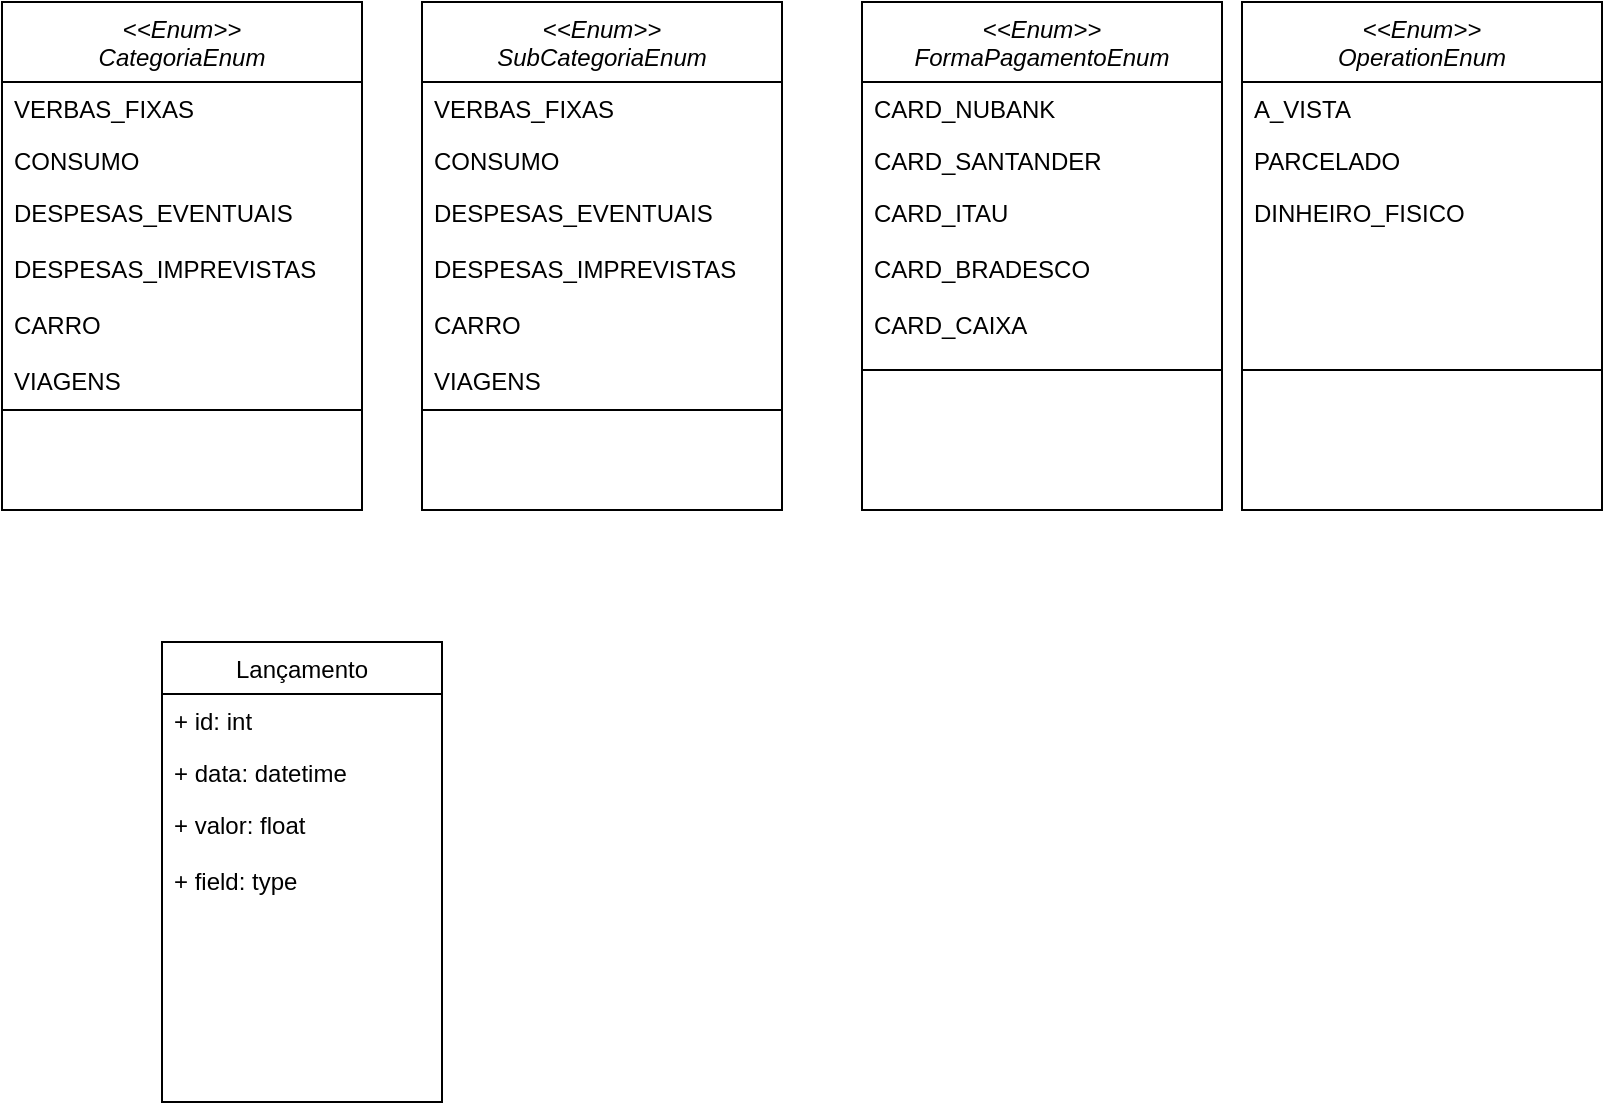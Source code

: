 <mxfile version="20.4.0" type="github">
  <diagram id="C5RBs43oDa-KdzZeNtuy" name="Page-1">
    <mxGraphModel dx="1422" dy="762" grid="1" gridSize="10" guides="1" tooltips="1" connect="1" arrows="1" fold="1" page="1" pageScale="1" pageWidth="827" pageHeight="1169" math="0" shadow="0">
      <root>
        <mxCell id="WIyWlLk6GJQsqaUBKTNV-0" />
        <mxCell id="WIyWlLk6GJQsqaUBKTNV-1" parent="WIyWlLk6GJQsqaUBKTNV-0" />
        <mxCell id="zkfFHV4jXpPFQw0GAbJ--0" value="&lt;&lt;Enum&gt;&gt;&#xa;CategoriaEnum" style="swimlane;fontStyle=2;align=center;verticalAlign=top;childLayout=stackLayout;horizontal=1;startSize=40;horizontalStack=0;resizeParent=1;resizeLast=0;collapsible=1;marginBottom=0;rounded=0;shadow=0;strokeWidth=1;" parent="WIyWlLk6GJQsqaUBKTNV-1" vertex="1">
          <mxGeometry x="10" y="30" width="180" height="254" as="geometry">
            <mxRectangle x="230" y="140" width="160" height="26" as="alternateBounds" />
          </mxGeometry>
        </mxCell>
        <mxCell id="zkfFHV4jXpPFQw0GAbJ--1" value="VERBAS_FIXAS" style="text;align=left;verticalAlign=top;spacingLeft=4;spacingRight=4;overflow=hidden;rotatable=0;points=[[0,0.5],[1,0.5]];portConstraint=eastwest;" parent="zkfFHV4jXpPFQw0GAbJ--0" vertex="1">
          <mxGeometry y="40" width="180" height="26" as="geometry" />
        </mxCell>
        <mxCell id="zkfFHV4jXpPFQw0GAbJ--2" value="CONSUMO&#xa;" style="text;align=left;verticalAlign=top;spacingLeft=4;spacingRight=4;overflow=hidden;rotatable=0;points=[[0,0.5],[1,0.5]];portConstraint=eastwest;rounded=0;shadow=0;html=0;" parent="zkfFHV4jXpPFQw0GAbJ--0" vertex="1">
          <mxGeometry y="66" width="180" height="26" as="geometry" />
        </mxCell>
        <mxCell id="zkfFHV4jXpPFQw0GAbJ--3" value="DESPESAS_EVENTUAIS&#xa;&#xa;DESPESAS_IMPREVISTAS&#xa;&#xa;CARRO&#xa;&#xa;VIAGENS&#xa;&#xa;&#xa;" style="text;align=left;verticalAlign=top;spacingLeft=4;spacingRight=4;overflow=hidden;rotatable=0;points=[[0,0.5],[1,0.5]];portConstraint=eastwest;rounded=0;shadow=0;html=0;" parent="zkfFHV4jXpPFQw0GAbJ--0" vertex="1">
          <mxGeometry y="92" width="180" height="108" as="geometry" />
        </mxCell>
        <mxCell id="zkfFHV4jXpPFQw0GAbJ--4" value="" style="line;html=1;strokeWidth=1;align=left;verticalAlign=middle;spacingTop=-1;spacingLeft=3;spacingRight=3;rotatable=0;labelPosition=right;points=[];portConstraint=eastwest;" parent="zkfFHV4jXpPFQw0GAbJ--0" vertex="1">
          <mxGeometry y="200" width="180" height="8" as="geometry" />
        </mxCell>
        <mxCell id="DV2D9rLlbln76l0Ard0a-1" value="&lt;&lt;Enum&gt;&gt;&#xa;FormaPagamentoEnum" style="swimlane;fontStyle=2;align=center;verticalAlign=top;childLayout=stackLayout;horizontal=1;startSize=40;horizontalStack=0;resizeParent=1;resizeLast=0;collapsible=1;marginBottom=0;rounded=0;shadow=0;strokeWidth=1;" parent="WIyWlLk6GJQsqaUBKTNV-1" vertex="1">
          <mxGeometry x="440" y="30" width="180" height="254" as="geometry">
            <mxRectangle x="230" y="140" width="160" height="26" as="alternateBounds" />
          </mxGeometry>
        </mxCell>
        <mxCell id="DV2D9rLlbln76l0Ard0a-2" value="CARD_NUBANK" style="text;align=left;verticalAlign=top;spacingLeft=4;spacingRight=4;overflow=hidden;rotatable=0;points=[[0,0.5],[1,0.5]];portConstraint=eastwest;" parent="DV2D9rLlbln76l0Ard0a-1" vertex="1">
          <mxGeometry y="40" width="180" height="26" as="geometry" />
        </mxCell>
        <mxCell id="DV2D9rLlbln76l0Ard0a-3" value="CARD_SANTANDER" style="text;align=left;verticalAlign=top;spacingLeft=4;spacingRight=4;overflow=hidden;rotatable=0;points=[[0,0.5],[1,0.5]];portConstraint=eastwest;rounded=0;shadow=0;html=0;" parent="DV2D9rLlbln76l0Ard0a-1" vertex="1">
          <mxGeometry y="66" width="180" height="26" as="geometry" />
        </mxCell>
        <mxCell id="DV2D9rLlbln76l0Ard0a-4" value="CARD_ITAU&#xa;&#xa;CARD_BRADESCO&#xa;&#xa;CARD_CAIXA&#xa;&#xa;&#xa;&#xa;" style="text;align=left;verticalAlign=top;spacingLeft=4;spacingRight=4;overflow=hidden;rotatable=0;points=[[0,0.5],[1,0.5]];portConstraint=eastwest;rounded=0;shadow=0;html=0;" parent="DV2D9rLlbln76l0Ard0a-1" vertex="1">
          <mxGeometry y="92" width="180" height="88" as="geometry" />
        </mxCell>
        <mxCell id="DV2D9rLlbln76l0Ard0a-5" value="" style="line;html=1;strokeWidth=1;align=left;verticalAlign=middle;spacingTop=-1;spacingLeft=3;spacingRight=3;rotatable=0;labelPosition=right;points=[];portConstraint=eastwest;" parent="DV2D9rLlbln76l0Ard0a-1" vertex="1">
          <mxGeometry y="180" width="180" height="8" as="geometry" />
        </mxCell>
        <mxCell id="raANd3pdQRlnwk76_otp-0" value="&lt;&lt;Enum&gt;&gt;&#xa;OperationEnum" style="swimlane;fontStyle=2;align=center;verticalAlign=top;childLayout=stackLayout;horizontal=1;startSize=40;horizontalStack=0;resizeParent=1;resizeLast=0;collapsible=1;marginBottom=0;rounded=0;shadow=0;strokeWidth=1;" parent="WIyWlLk6GJQsqaUBKTNV-1" vertex="1">
          <mxGeometry x="630" y="30" width="180" height="254" as="geometry">
            <mxRectangle x="230" y="140" width="160" height="26" as="alternateBounds" />
          </mxGeometry>
        </mxCell>
        <mxCell id="raANd3pdQRlnwk76_otp-1" value="A_VISTA" style="text;align=left;verticalAlign=top;spacingLeft=4;spacingRight=4;overflow=hidden;rotatable=0;points=[[0,0.5],[1,0.5]];portConstraint=eastwest;" parent="raANd3pdQRlnwk76_otp-0" vertex="1">
          <mxGeometry y="40" width="180" height="26" as="geometry" />
        </mxCell>
        <mxCell id="raANd3pdQRlnwk76_otp-2" value="PARCELADO" style="text;align=left;verticalAlign=top;spacingLeft=4;spacingRight=4;overflow=hidden;rotatable=0;points=[[0,0.5],[1,0.5]];portConstraint=eastwest;rounded=0;shadow=0;html=0;" parent="raANd3pdQRlnwk76_otp-0" vertex="1">
          <mxGeometry y="66" width="180" height="26" as="geometry" />
        </mxCell>
        <mxCell id="raANd3pdQRlnwk76_otp-3" value="DINHEIRO_FISICO&#xa;&#xa;&#xa;&#xa;&#xa;" style="text;align=left;verticalAlign=top;spacingLeft=4;spacingRight=4;overflow=hidden;rotatable=0;points=[[0,0.5],[1,0.5]];portConstraint=eastwest;rounded=0;shadow=0;html=0;" parent="raANd3pdQRlnwk76_otp-0" vertex="1">
          <mxGeometry y="92" width="180" height="88" as="geometry" />
        </mxCell>
        <mxCell id="raANd3pdQRlnwk76_otp-4" value="" style="line;html=1;strokeWidth=1;align=left;verticalAlign=middle;spacingTop=-1;spacingLeft=3;spacingRight=3;rotatable=0;labelPosition=right;points=[];portConstraint=eastwest;" parent="raANd3pdQRlnwk76_otp-0" vertex="1">
          <mxGeometry y="180" width="180" height="8" as="geometry" />
        </mxCell>
        <mxCell id="8KJ1HlEWkzSJFPAVnrno-0" value="Lançamento" style="swimlane;fontStyle=0;childLayout=stackLayout;horizontal=1;startSize=26;fillColor=none;horizontalStack=0;resizeParent=1;resizeParentMax=0;resizeLast=0;collapsible=1;marginBottom=0;" vertex="1" parent="WIyWlLk6GJQsqaUBKTNV-1">
          <mxGeometry x="90" y="350" width="140" height="230" as="geometry" />
        </mxCell>
        <mxCell id="8KJ1HlEWkzSJFPAVnrno-1" value="+ id: int" style="text;strokeColor=none;fillColor=none;align=left;verticalAlign=top;spacingLeft=4;spacingRight=4;overflow=hidden;rotatable=0;points=[[0,0.5],[1,0.5]];portConstraint=eastwest;" vertex="1" parent="8KJ1HlEWkzSJFPAVnrno-0">
          <mxGeometry y="26" width="140" height="26" as="geometry" />
        </mxCell>
        <mxCell id="8KJ1HlEWkzSJFPAVnrno-2" value="+ data: datetime" style="text;strokeColor=none;fillColor=none;align=left;verticalAlign=top;spacingLeft=4;spacingRight=4;overflow=hidden;rotatable=0;points=[[0,0.5],[1,0.5]];portConstraint=eastwest;" vertex="1" parent="8KJ1HlEWkzSJFPAVnrno-0">
          <mxGeometry y="52" width="140" height="26" as="geometry" />
        </mxCell>
        <mxCell id="8KJ1HlEWkzSJFPAVnrno-3" value="+ valor: float&#xa;&#xa;+ field: type" style="text;strokeColor=none;fillColor=none;align=left;verticalAlign=top;spacingLeft=4;spacingRight=4;overflow=hidden;rotatable=0;points=[[0,0.5],[1,0.5]];portConstraint=eastwest;" vertex="1" parent="8KJ1HlEWkzSJFPAVnrno-0">
          <mxGeometry y="78" width="140" height="152" as="geometry" />
        </mxCell>
        <mxCell id="8KJ1HlEWkzSJFPAVnrno-4" value="&lt;&lt;Enum&gt;&gt;&#xa;SubCategoriaEnum" style="swimlane;fontStyle=2;align=center;verticalAlign=top;childLayout=stackLayout;horizontal=1;startSize=40;horizontalStack=0;resizeParent=1;resizeLast=0;collapsible=1;marginBottom=0;rounded=0;shadow=0;strokeWidth=1;" vertex="1" parent="WIyWlLk6GJQsqaUBKTNV-1">
          <mxGeometry x="220" y="30" width="180" height="254" as="geometry">
            <mxRectangle x="230" y="140" width="160" height="26" as="alternateBounds" />
          </mxGeometry>
        </mxCell>
        <mxCell id="8KJ1HlEWkzSJFPAVnrno-5" value="VERBAS_FIXAS" style="text;align=left;verticalAlign=top;spacingLeft=4;spacingRight=4;overflow=hidden;rotatable=0;points=[[0,0.5],[1,0.5]];portConstraint=eastwest;" vertex="1" parent="8KJ1HlEWkzSJFPAVnrno-4">
          <mxGeometry y="40" width="180" height="26" as="geometry" />
        </mxCell>
        <mxCell id="8KJ1HlEWkzSJFPAVnrno-6" value="CONSUMO&#xa;" style="text;align=left;verticalAlign=top;spacingLeft=4;spacingRight=4;overflow=hidden;rotatable=0;points=[[0,0.5],[1,0.5]];portConstraint=eastwest;rounded=0;shadow=0;html=0;" vertex="1" parent="8KJ1HlEWkzSJFPAVnrno-4">
          <mxGeometry y="66" width="180" height="26" as="geometry" />
        </mxCell>
        <mxCell id="8KJ1HlEWkzSJFPAVnrno-7" value="DESPESAS_EVENTUAIS&#xa;&#xa;DESPESAS_IMPREVISTAS&#xa;&#xa;CARRO&#xa;&#xa;VIAGENS&#xa;&#xa;&#xa;" style="text;align=left;verticalAlign=top;spacingLeft=4;spacingRight=4;overflow=hidden;rotatable=0;points=[[0,0.5],[1,0.5]];portConstraint=eastwest;rounded=0;shadow=0;html=0;" vertex="1" parent="8KJ1HlEWkzSJFPAVnrno-4">
          <mxGeometry y="92" width="180" height="108" as="geometry" />
        </mxCell>
        <mxCell id="8KJ1HlEWkzSJFPAVnrno-8" value="" style="line;html=1;strokeWidth=1;align=left;verticalAlign=middle;spacingTop=-1;spacingLeft=3;spacingRight=3;rotatable=0;labelPosition=right;points=[];portConstraint=eastwest;" vertex="1" parent="8KJ1HlEWkzSJFPAVnrno-4">
          <mxGeometry y="200" width="180" height="8" as="geometry" />
        </mxCell>
      </root>
    </mxGraphModel>
  </diagram>
</mxfile>
